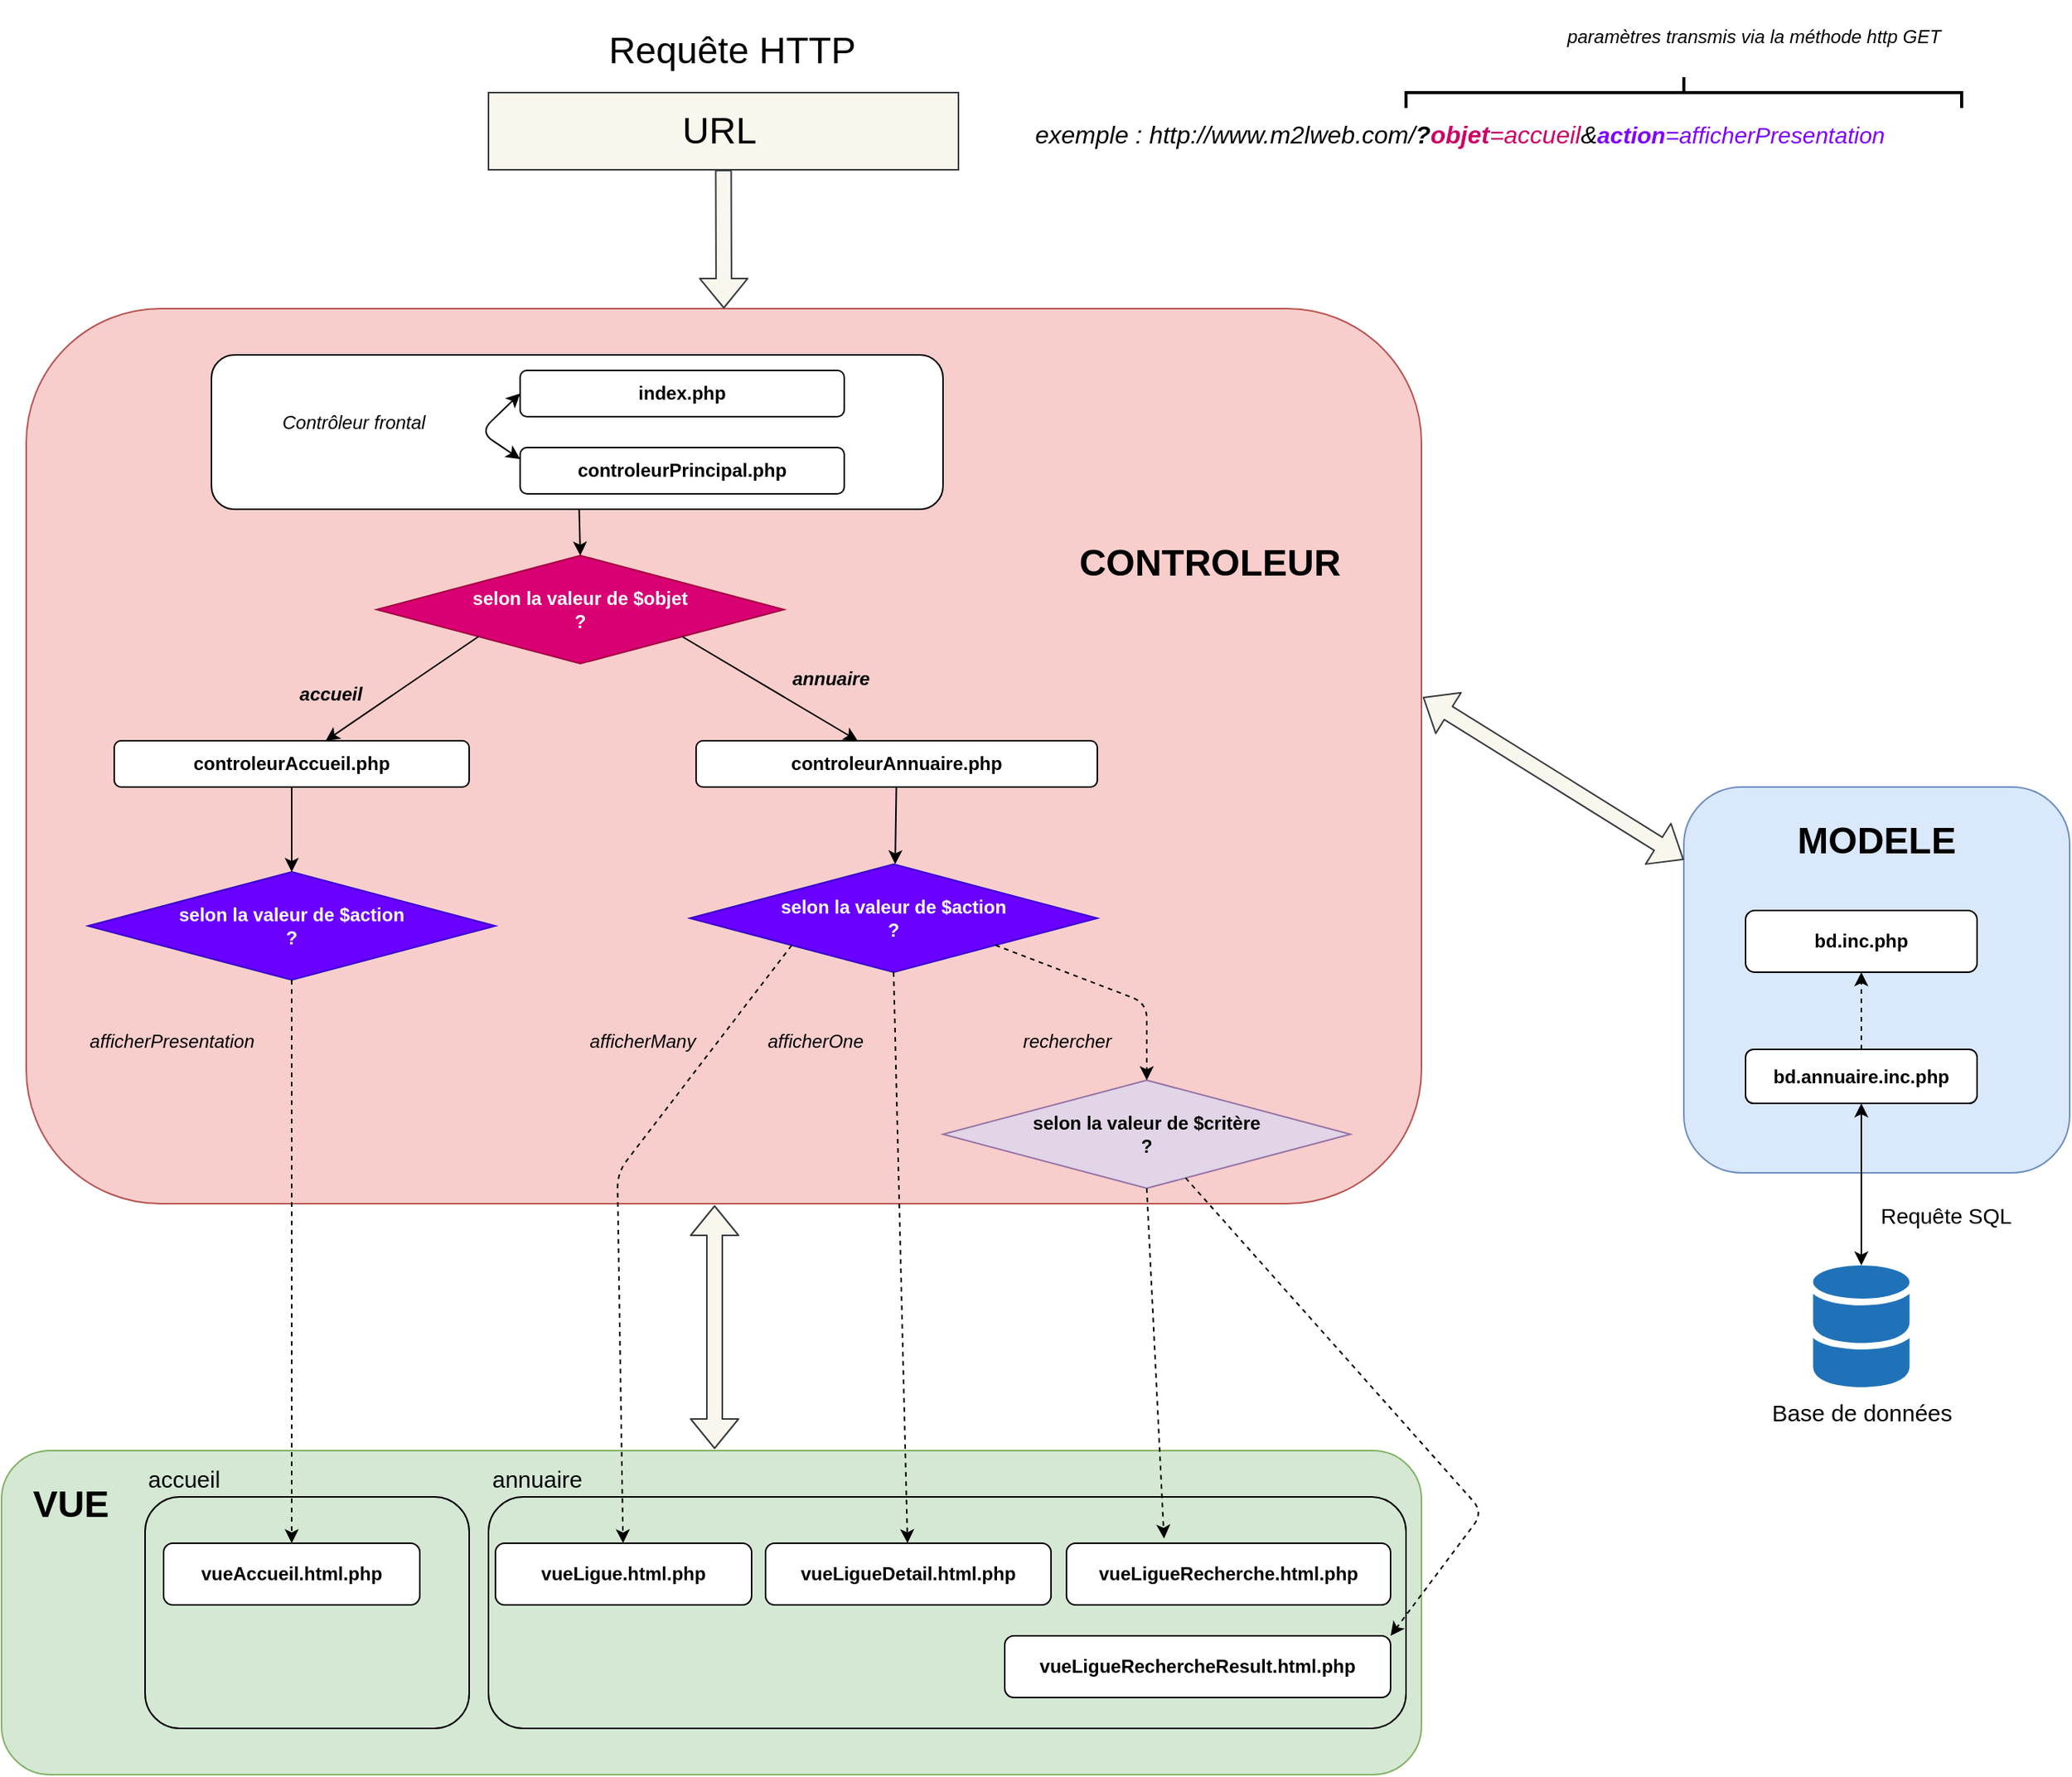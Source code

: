 <mxfile version="13.6.6" type="device"><diagram id="321RvCyuXfFlIB_l4Gg_" name="Page-1"><mxGraphModel dx="2249" dy="1973" grid="1" gridSize="10" guides="1" tooltips="1" connect="1" arrows="1" fold="1" page="1" pageScale="1" pageWidth="827" pageHeight="1169" math="0" shadow="0"><root><mxCell id="0"/><mxCell id="1" parent="0"/><mxCell id="t0o9yW1FbyICAwgFrpcG-37" value="" style="rounded=1;whiteSpace=wrap;html=1;fontSize=24;fillColor=#f8cecc;strokeColor=#b85450;" parent="1" vertex="1"><mxGeometry x="-44" y="-180" width="904" height="580" as="geometry"/></mxCell><mxCell id="t0o9yW1FbyICAwgFrpcG-34" value="" style="rounded=1;whiteSpace=wrap;html=1;fillColor=#d5e8d4;strokeColor=#82b366;" parent="1" vertex="1"><mxGeometry x="-60" y="560" width="920" height="210" as="geometry"/></mxCell><mxCell id="t0o9yW1FbyICAwgFrpcG-3" value="" style="rounded=1;whiteSpace=wrap;html=1;" parent="1" vertex="1"><mxGeometry x="76" y="-150" width="474" height="100" as="geometry"/></mxCell><mxCell id="t0o9yW1FbyICAwgFrpcG-2" value="&lt;div&gt;controleurPrincipal.php&lt;/div&gt;" style="rounded=1;whiteSpace=wrap;html=1;fontStyle=1" parent="1" vertex="1"><mxGeometry x="276" y="-90" width="210" height="30" as="geometry"/></mxCell><mxCell id="t0o9yW1FbyICAwgFrpcG-4" value="&lt;div&gt;&lt;i&gt;Contrôleur frontal&lt;/i&gt;&lt;/div&gt;" style="text;whiteSpace=wrap;html=1;" parent="1" vertex="1"><mxGeometry x="120" y="-120" width="140" height="30" as="geometry"/></mxCell><mxCell id="t0o9yW1FbyICAwgFrpcG-5" value="&lt;div&gt;index.php&lt;/div&gt;" style="rounded=1;whiteSpace=wrap;html=1;fontStyle=1" parent="1" vertex="1"><mxGeometry x="276" y="-140" width="210" height="30" as="geometry"/></mxCell><mxCell id="t0o9yW1FbyICAwgFrpcG-6" value="&lt;div&gt;controleurAccueil.php&lt;/div&gt;" style="rounded=1;whiteSpace=wrap;html=1;fontStyle=1" parent="1" vertex="1"><mxGeometry x="13" y="100" width="230" height="30" as="geometry"/></mxCell><mxCell id="t0o9yW1FbyICAwgFrpcG-7" value="&lt;div&gt;controleurAnnuaire.php&lt;/div&gt;" style="rounded=1;whiteSpace=wrap;html=1;fontStyle=1" parent="1" vertex="1"><mxGeometry x="390" y="100" width="260" height="30" as="geometry"/></mxCell><mxCell id="t0o9yW1FbyICAwgFrpcG-8" value="vueLigue.html.php" style="rounded=1;whiteSpace=wrap;html=1;fontStyle=1" parent="1" vertex="1"><mxGeometry x="260" y="620" width="166" height="40" as="geometry"/></mxCell><mxCell id="t0o9yW1FbyICAwgFrpcG-9" value="vueLigueDetail.html.php" style="rounded=1;whiteSpace=wrap;html=1;fontStyle=1" parent="1" vertex="1"><mxGeometry x="435" y="620" width="185" height="40" as="geometry"/></mxCell><mxCell id="t0o9yW1FbyICAwgFrpcG-10" value="&lt;div&gt;vueLigueRecherche.html.php&lt;/div&gt;" style="rounded=1;whiteSpace=wrap;html=1;fontStyle=1" parent="1" vertex="1"><mxGeometry x="630" y="620" width="210" height="40" as="geometry"/></mxCell><mxCell id="t0o9yW1FbyICAwgFrpcG-11" value="&lt;div&gt;vueLigueRechercheResult.html.php&lt;/div&gt;" style="rounded=1;whiteSpace=wrap;html=1;fontStyle=1" parent="1" vertex="1"><mxGeometry x="590" y="680" width="250" height="40" as="geometry"/></mxCell><mxCell id="t0o9yW1FbyICAwgFrpcG-13" value="&lt;div&gt;&lt;i&gt;afficherMany&lt;/i&gt;&lt;/div&gt;" style="text;html=1;align=center;verticalAlign=middle;resizable=0;points=[];autosize=1;" parent="1" vertex="1"><mxGeometry x="305" y="285" width="100" height="20" as="geometry"/></mxCell><mxCell id="t0o9yW1FbyICAwgFrpcG-14" value="&lt;div&gt;&lt;i&gt;afficherOne&lt;/i&gt;&lt;/div&gt;" style="text;html=1;align=center;verticalAlign=middle;resizable=0;points=[];autosize=1;" parent="1" vertex="1"><mxGeometry x="422" y="285" width="90" height="20" as="geometry"/></mxCell><mxCell id="t0o9yW1FbyICAwgFrpcG-15" value="&lt;div&gt;&lt;i&gt;rechercher&lt;/i&gt;&lt;/div&gt;" style="text;html=1;align=center;verticalAlign=middle;resizable=0;points=[];autosize=1;" parent="1" vertex="1"><mxGeometry x="590" y="285" width="80" height="20" as="geometry"/></mxCell><mxCell id="t0o9yW1FbyICAwgFrpcG-18" value="vueAccueil.html.php" style="rounded=1;whiteSpace=wrap;html=1;fontStyle=1" parent="1" vertex="1"><mxGeometry x="45" y="620" width="166" height="40" as="geometry"/></mxCell><mxCell id="t0o9yW1FbyICAwgFrpcG-19" value="&lt;div&gt;&lt;i&gt;afficherPresentation&lt;/i&gt;&lt;/div&gt;" style="text;html=1;align=center;verticalAlign=middle;resizable=0;points=[];autosize=1;" parent="1" vertex="1"><mxGeometry x="-20" y="285" width="140" height="20" as="geometry"/></mxCell><mxCell id="t0o9yW1FbyICAwgFrpcG-21" value="&lt;div&gt;selon la valeur de $objet &lt;br&gt;&lt;/div&gt;&lt;div&gt;?&lt;br&gt; &lt;/div&gt;" style="rhombus;whiteSpace=wrap;html=1;fillColor=#d80073;strokeColor=#A50040;fontStyle=1;fontColor=#ffffff;" parent="1" vertex="1"><mxGeometry x="183" y="-20" width="264" height="70" as="geometry"/></mxCell><mxCell id="t0o9yW1FbyICAwgFrpcG-22" value="&lt;div&gt;&lt;i&gt;accueil&lt;/i&gt;&lt;/div&gt;" style="text;html=1;align=center;verticalAlign=middle;resizable=0;points=[];autosize=1;fontStyle=1" parent="1" vertex="1"><mxGeometry x="123" y="60" width="60" height="20" as="geometry"/></mxCell><mxCell id="t0o9yW1FbyICAwgFrpcG-23" value="&lt;b&gt;&lt;i&gt;annuaire&lt;/i&gt;&lt;/b&gt;" style="text;html=1;align=center;verticalAlign=middle;resizable=0;points=[];autosize=1;fontStyle=0" parent="1" vertex="1"><mxGeometry x="437" y="50" width="80" height="20" as="geometry"/></mxCell><mxCell id="t0o9yW1FbyICAwgFrpcG-24" value="" style="rounded=1;whiteSpace=wrap;html=1;labelBackgroundColor=none;fillColor=#dae8fc;strokeColor=#6c8ebf;" parent="1" vertex="1"><mxGeometry x="1030" y="130" width="250" height="250" as="geometry"/></mxCell><mxCell id="t0o9yW1FbyICAwgFrpcG-25" value="bd.inc.php" style="rounded=1;whiteSpace=wrap;html=1;fontStyle=1" parent="1" vertex="1"><mxGeometry x="1070" y="210" width="150" height="40" as="geometry"/></mxCell><mxCell id="t0o9yW1FbyICAwgFrpcG-27" value="bd.annuaire.inc.php" style="rounded=1;whiteSpace=wrap;html=1;fontStyle=1" parent="1" vertex="1"><mxGeometry x="1070" y="300" width="150" height="35" as="geometry"/></mxCell><mxCell id="t0o9yW1FbyICAwgFrpcG-35" value="VUE" style="text;html=1;strokeColor=none;fillColor=none;align=center;verticalAlign=middle;whiteSpace=wrap;rounded=0;fontStyle=1;fontSize=24;" parent="1" vertex="1"><mxGeometry x="-60" y="570" width="90" height="50" as="geometry"/></mxCell><mxCell id="t0o9yW1FbyICAwgFrpcG-36" value="MODELE" style="text;html=1;strokeColor=none;fillColor=none;align=center;verticalAlign=middle;whiteSpace=wrap;rounded=0;fontStyle=1;fontSize=24;" parent="1" vertex="1"><mxGeometry x="1110" y="140" width="90" height="50" as="geometry"/></mxCell><mxCell id="t0o9yW1FbyICAwgFrpcG-42" value="CONTROLEUR" style="text;html=1;strokeColor=none;fillColor=none;align=center;verticalAlign=middle;whiteSpace=wrap;rounded=0;fontStyle=1;fontSize=24;" parent="1" vertex="1"><mxGeometry x="678" y="-40" width="90" height="50" as="geometry"/></mxCell><mxCell id="t0o9yW1FbyICAwgFrpcG-46" value="&lt;div style=&quot;font-size: 24px&quot;&gt;Requête HTTP&lt;/div&gt;&lt;div&gt;&lt;br&gt;&lt;/div&gt;" style="text;html=1;strokeColor=none;fillColor=none;align=center;verticalAlign=middle;whiteSpace=wrap;rounded=0;" parent="1" vertex="1"><mxGeometry x="321" y="-360" width="185" height="40" as="geometry"/></mxCell><mxCell id="t0o9yW1FbyICAwgFrpcG-49" value="URL&amp;nbsp;" style="rounded=0;whiteSpace=wrap;html=1;fontSize=24;fillColor=#f9f7ed;strokeColor=#36393d;" parent="1" vertex="1"><mxGeometry x="255.5" y="-320" width="304.5" height="50" as="geometry"/></mxCell><mxCell id="t0o9yW1FbyICAwgFrpcG-53" value="" style="endArrow=classic;startArrow=classic;html=1;fontSize=24;" parent="1" source="t0o9yW1FbyICAwgFrpcG-27" target="gOGH3J1dBSYbdvVMeD6s-2" edge="1"><mxGeometry width="50" height="50" relative="1" as="geometry"><mxPoint x="1220" y="340" as="sourcePoint"/><mxPoint x="1348" y="517.46" as="targetPoint"/></mxGeometry></mxCell><mxCell id="t0o9yW1FbyICAwgFrpcG-54" value="&lt;font style=&quot;font-size: 14px&quot;&gt;Requête SQL&lt;/font&gt;" style="text;html=1;strokeColor=none;fillColor=none;align=center;verticalAlign=middle;whiteSpace=wrap;rounded=0;fontSize=24;" parent="1" vertex="1"><mxGeometry x="1150" y="400" width="100" height="10" as="geometry"/></mxCell><mxCell id="t0o9yW1FbyICAwgFrpcG-55" value="" style="shape=flexArrow;endArrow=classic;startArrow=classic;html=1;fontSize=24;fontColor=#000000;exitX=1.001;exitY=0.434;exitDx=0;exitDy=0;exitPerimeter=0;fillColor=#f9f7ed;strokeColor=#36393d;" parent="1" source="t0o9yW1FbyICAwgFrpcG-37" target="t0o9yW1FbyICAwgFrpcG-24" edge="1"><mxGeometry width="50" height="50" relative="1" as="geometry"><mxPoint x="920" y="200" as="sourcePoint"/><mxPoint x="970" y="150" as="targetPoint"/></mxGeometry></mxCell><mxCell id="t0o9yW1FbyICAwgFrpcG-56" value="" style="shape=flexArrow;endArrow=classic;startArrow=classic;html=1;fontSize=24;fontColor=#000000;fillColor=#f9f7ed;strokeColor=#36393d;" parent="1" edge="1"><mxGeometry width="50" height="50" relative="1" as="geometry"><mxPoint x="402" y="559" as="sourcePoint"/><mxPoint x="402" y="401" as="targetPoint"/></mxGeometry></mxCell><mxCell id="t0o9yW1FbyICAwgFrpcG-57" value="" style="endArrow=classic;html=1;fontSize=24;fontColor=#000000;exitX=0;exitY=1;exitDx=0;exitDy=0;" parent="1" source="t0o9yW1FbyICAwgFrpcG-21" target="t0o9yW1FbyICAwgFrpcG-6" edge="1"><mxGeometry width="50" height="50" relative="1" as="geometry"><mxPoint x="270" y="210" as="sourcePoint"/><mxPoint x="320" y="160" as="targetPoint"/></mxGeometry></mxCell><mxCell id="t0o9yW1FbyICAwgFrpcG-58" value="" style="endArrow=classic;html=1;fontSize=24;fontColor=#000000;exitX=1;exitY=1;exitDx=0;exitDy=0;" parent="1" source="t0o9yW1FbyICAwgFrpcG-21" target="t0o9yW1FbyICAwgFrpcG-7" edge="1"><mxGeometry width="50" height="50" relative="1" as="geometry"><mxPoint x="270" y="210" as="sourcePoint"/><mxPoint x="320" y="160" as="targetPoint"/></mxGeometry></mxCell><mxCell id="t0o9yW1FbyICAwgFrpcG-59" value="" style="endArrow=classic;html=1;fontSize=24;fontColor=#000000;entryX=0.5;entryY=0;entryDx=0;entryDy=0;" parent="1" source="t0o9yW1FbyICAwgFrpcG-3" target="t0o9yW1FbyICAwgFrpcG-21" edge="1"><mxGeometry width="50" height="50" relative="1" as="geometry"><mxPoint x="270" y="210" as="sourcePoint"/><mxPoint x="314" y="-20" as="targetPoint"/></mxGeometry></mxCell><mxCell id="t0o9yW1FbyICAwgFrpcG-61" value="" style="endArrow=classic;html=1;fontSize=24;fontColor=#000000;exitX=0.5;exitY=1;exitDx=0;exitDy=0;" parent="1" source="t0o9yW1FbyICAwgFrpcG-6" target="t0o9yW1FbyICAwgFrpcG-64" edge="1"><mxGeometry width="50" height="50" relative="1" as="geometry"><mxPoint x="270" y="210" as="sourcePoint"/><mxPoint x="128" y="182.5" as="targetPoint"/></mxGeometry></mxCell><mxCell id="t0o9yW1FbyICAwgFrpcG-62" value="" style="endArrow=classic;html=1;fontSize=24;fontColor=#000000;entryX=0.5;entryY=0;entryDx=0;entryDy=0;" parent="1" source="t0o9yW1FbyICAwgFrpcG-7" edge="1"><mxGeometry width="50" height="50" relative="1" as="geometry"><mxPoint x="270" y="210" as="sourcePoint"/><mxPoint x="519" y="180" as="targetPoint"/></mxGeometry></mxCell><mxCell id="t0o9yW1FbyICAwgFrpcG-64" value="&lt;div&gt;selon la valeur de $action &lt;br&gt;&lt;/div&gt;&lt;div&gt;?&lt;br&gt; &lt;/div&gt;" style="rhombus;whiteSpace=wrap;html=1;fillColor=#6a00ff;strokeColor=#3700CC;fontStyle=1;fontColor=#ffffff;" parent="1" vertex="1"><mxGeometry x="-4" y="185" width="264" height="70" as="geometry"/></mxCell><mxCell id="t0o9yW1FbyICAwgFrpcG-66" value="&lt;div&gt;selon la valeur de $action &lt;br&gt;&lt;/div&gt;&lt;div&gt;?&lt;br&gt; &lt;/div&gt;" style="rhombus;whiteSpace=wrap;html=1;fillColor=#6a00ff;strokeColor=#3700CC;fontStyle=1;fontColor=#ffffff;" parent="1" vertex="1"><mxGeometry x="386" y="180" width="264" height="70" as="geometry"/></mxCell><mxCell id="t0o9yW1FbyICAwgFrpcG-67" value="" style="endArrow=classic;html=1;fontSize=24;fontColor=#000000;exitX=0.5;exitY=1;exitDx=0;exitDy=0;entryX=0.5;entryY=0;entryDx=0;entryDy=0;dashed=1;" parent="1" source="t0o9yW1FbyICAwgFrpcG-64" target="t0o9yW1FbyICAwgFrpcG-18" edge="1"><mxGeometry width="50" height="50" relative="1" as="geometry"><mxPoint x="270" y="310" as="sourcePoint"/><mxPoint x="320" y="260" as="targetPoint"/></mxGeometry></mxCell><mxCell id="t0o9yW1FbyICAwgFrpcG-68" value="" style="endArrow=classic;html=1;fontSize=24;fontColor=#000000;exitX=0;exitY=1;exitDx=0;exitDy=0;dashed=1;" parent="1" source="t0o9yW1FbyICAwgFrpcG-66" target="t0o9yW1FbyICAwgFrpcG-8" edge="1"><mxGeometry width="50" height="50" relative="1" as="geometry"><mxPoint x="270" y="310" as="sourcePoint"/><mxPoint x="320" y="260" as="targetPoint"/><Array as="points"><mxPoint x="339" y="380"/></Array></mxGeometry></mxCell><mxCell id="t0o9yW1FbyICAwgFrpcG-69" value="" style="endArrow=classic;html=1;fontSize=24;fontColor=#000000;exitX=0.5;exitY=1;exitDx=0;exitDy=0;dashed=1;" parent="1" source="t0o9yW1FbyICAwgFrpcG-66" target="t0o9yW1FbyICAwgFrpcG-9" edge="1"><mxGeometry width="50" height="50" relative="1" as="geometry"><mxPoint x="270" y="310" as="sourcePoint"/><mxPoint x="320" y="260" as="targetPoint"/></mxGeometry></mxCell><mxCell id="t0o9yW1FbyICAwgFrpcG-70" value="&lt;div&gt;selon la valeur de $critère&lt;br&gt;&lt;/div&gt;&lt;div&gt;?&lt;br&gt; &lt;/div&gt;" style="rhombus;whiteSpace=wrap;html=1;fillColor=#e1d5e7;strokeColor=#9673a6;fontStyle=1;" parent="1" vertex="1"><mxGeometry x="550" y="320" width="264" height="70" as="geometry"/></mxCell><mxCell id="t0o9yW1FbyICAwgFrpcG-71" value="" style="endArrow=classic;html=1;fontSize=24;fontColor=#000000;exitX=1;exitY=1;exitDx=0;exitDy=0;entryX=0.5;entryY=0;entryDx=0;entryDy=0;dashed=1;" parent="1" source="t0o9yW1FbyICAwgFrpcG-66" target="t0o9yW1FbyICAwgFrpcG-70" edge="1"><mxGeometry width="50" height="50" relative="1" as="geometry"><mxPoint x="270" y="210" as="sourcePoint"/><mxPoint x="320" y="160" as="targetPoint"/><Array as="points"><mxPoint x="682" y="270"/></Array></mxGeometry></mxCell><mxCell id="t0o9yW1FbyICAwgFrpcG-72" value="" style="endArrow=classic;html=1;fontSize=24;fontColor=#000000;exitX=0.5;exitY=1;exitDx=0;exitDy=0;entryX=0.301;entryY=-0.075;entryDx=0;entryDy=0;entryPerimeter=0;dashed=1;" parent="1" source="t0o9yW1FbyICAwgFrpcG-70" target="t0o9yW1FbyICAwgFrpcG-10" edge="1"><mxGeometry width="50" height="50" relative="1" as="geometry"><mxPoint x="270" y="430" as="sourcePoint"/><mxPoint x="320" y="380" as="targetPoint"/></mxGeometry></mxCell><mxCell id="t0o9yW1FbyICAwgFrpcG-75" value="" style="endArrow=classic;html=1;fontSize=24;fontColor=#000000;entryX=1;entryY=0;entryDx=0;entryDy=0;dashed=1;" parent="1" source="t0o9yW1FbyICAwgFrpcG-70" target="t0o9yW1FbyICAwgFrpcG-11" edge="1"><mxGeometry width="50" height="50" relative="1" as="geometry"><mxPoint x="670" y="490" as="sourcePoint"/><mxPoint x="320" y="380" as="targetPoint"/><Array as="points"><mxPoint x="900" y="600"/></Array></mxGeometry></mxCell><mxCell id="t0o9yW1FbyICAwgFrpcG-76" value="" style="shape=flexArrow;endArrow=classic;html=1;fontSize=24;fontColor=#000000;exitX=0.5;exitY=1;exitDx=0;exitDy=0;entryX=0.5;entryY=0;entryDx=0;entryDy=0;fillColor=#f9f7ed;strokeColor=#36393d;" parent="1" source="t0o9yW1FbyICAwgFrpcG-49" target="t0o9yW1FbyICAwgFrpcG-37" edge="1"><mxGeometry width="50" height="50" relative="1" as="geometry"><mxPoint x="270" y="-60" as="sourcePoint"/><mxPoint x="320" y="-110" as="targetPoint"/></mxGeometry></mxCell><mxCell id="t0o9yW1FbyICAwgFrpcG-77" value="" style="endArrow=classic;startArrow=classic;html=1;fontSize=24;fontColor=#000000;exitX=0;exitY=0.25;exitDx=0;exitDy=0;entryX=0;entryY=0.5;entryDx=0;entryDy=0;" parent="1" source="t0o9yW1FbyICAwgFrpcG-2" target="t0o9yW1FbyICAwgFrpcG-5" edge="1"><mxGeometry width="50" height="50" relative="1" as="geometry"><mxPoint x="321" y="-60" as="sourcePoint"/><mxPoint x="371" y="-110" as="targetPoint"/><Array as="points"><mxPoint x="250" y="-100"/></Array></mxGeometry></mxCell><mxCell id="t0o9yW1FbyICAwgFrpcG-78" value="&lt;font style=&quot;font-size: 15px&quot;&gt;&lt;i style=&quot;font-size: 16px&quot;&gt;&lt;font style=&quot;font-size: 16px&quot;&gt;exemple : http://www.m2lweb.com/&lt;b&gt;?&lt;/b&gt;&lt;span style=&quot;background-color: rgb(255 , 255 , 255)&quot;&gt;&lt;font style=&quot;font-size: 16px&quot; color=&quot;#CC0066&quot;&gt;&lt;b&gt;objet&lt;/b&gt;=accueil&lt;/font&gt;&lt;/span&gt;&amp;amp;&lt;/font&gt;&lt;/i&gt;&lt;/font&gt;&lt;i&gt;&lt;font style=&quot;font-size: 15px&quot; color=&quot;#7F00FF&quot;&gt;&lt;b&gt;action&lt;/b&gt;=afficherPresentation&lt;/font&gt;&lt;/i&gt;&lt;font style=&quot;font-size: 15px&quot;&gt;&lt;i style=&quot;font-size: 16px&quot;&gt;&lt;font style=&quot;font-size: 16px&quot;&gt;&lt;span style=&quot;background-color: rgb(127 , 0 , 255)&quot;&gt;&lt;font style=&quot;font-size: 15px&quot; color=&quot;#7F00FF&quot;&gt;&lt;span style=&quot;background-color: rgb(255 , 255 , 255)&quot;&gt;&lt;span style=&quot;background-color: rgb(255 , 255 , 255)&quot;&gt;&lt;/span&gt;&lt;/span&gt;&lt;/font&gt;&lt;/span&gt;&lt;/font&gt;&lt;/i&gt;&lt;/font&gt;" style="text;html=1;strokeColor=none;fillColor=none;align=center;verticalAlign=middle;whiteSpace=wrap;rounded=0;labelBackgroundColor=none;fontSize=24;fontColor=#000000;" parent="1" vertex="1"><mxGeometry x="560" y="-320" width="650" height="50" as="geometry"/></mxCell><mxCell id="t0o9yW1FbyICAwgFrpcG-80" value="" style="strokeWidth=2;html=1;shape=mxgraph.flowchart.annotation_2;align=left;labelPosition=right;pointerEvents=1;labelBackgroundColor=none;fontSize=24;fontColor=#000000;rotation=90;" parent="1" vertex="1"><mxGeometry x="1020" y="-500" width="20" height="360" as="geometry"/></mxCell><mxCell id="t0o9yW1FbyICAwgFrpcG-81" value="&lt;font style=&quot;font-size: 12px&quot;&gt;&lt;i&gt;paramètres transmis via la méthode http GET&lt;/i&gt;&lt;/font&gt;" style="text;html=1;align=center;verticalAlign=middle;resizable=0;points=[];autosize=1;fontSize=24;fontColor=#000000;" parent="1" vertex="1"><mxGeometry x="930" y="-380" width="290" height="40" as="geometry"/></mxCell><mxCell id="gOGH3J1dBSYbdvVMeD6s-1" value="" style="endArrow=classic;html=1;dashed=1;" parent="1" source="t0o9yW1FbyICAwgFrpcG-27" target="t0o9yW1FbyICAwgFrpcG-25" edge="1"><mxGeometry width="50" height="50" relative="1" as="geometry"><mxPoint x="1200" y="300" as="sourcePoint"/><mxPoint x="1250" y="250" as="targetPoint"/></mxGeometry></mxCell><mxCell id="gOGH3J1dBSYbdvVMeD6s-2" value="Base de données" style="shadow=0;dashed=0;html=1;strokeColor=none;labelPosition=center;verticalLabelPosition=bottom;verticalAlign=top;outlineConnect=0;align=center;shape=mxgraph.office.databases.database_mini_2;fillColor=#2072B8;fontSize=15;" parent="1" vertex="1"><mxGeometry x="1113.75" y="440" width="62.5" height="80" as="geometry"/></mxCell><mxCell id="gOGH3J1dBSYbdvVMeD6s-3" value="accueil" style="rounded=1;whiteSpace=wrap;html=1;fontSize=15;fillColor=none;labelPosition=center;verticalLabelPosition=top;align=left;verticalAlign=bottom;" parent="1" vertex="1"><mxGeometry x="33" y="590" width="210" height="150" as="geometry"/></mxCell><mxCell id="gOGH3J1dBSYbdvVMeD6s-5" value="annuaire" style="rounded=1;whiteSpace=wrap;html=1;fontSize=15;fillColor=none;labelPosition=center;verticalLabelPosition=top;align=left;verticalAlign=bottom;" parent="1" vertex="1"><mxGeometry x="255.5" y="590" width="594.5" height="150" as="geometry"/></mxCell></root></mxGraphModel></diagram></mxfile>
